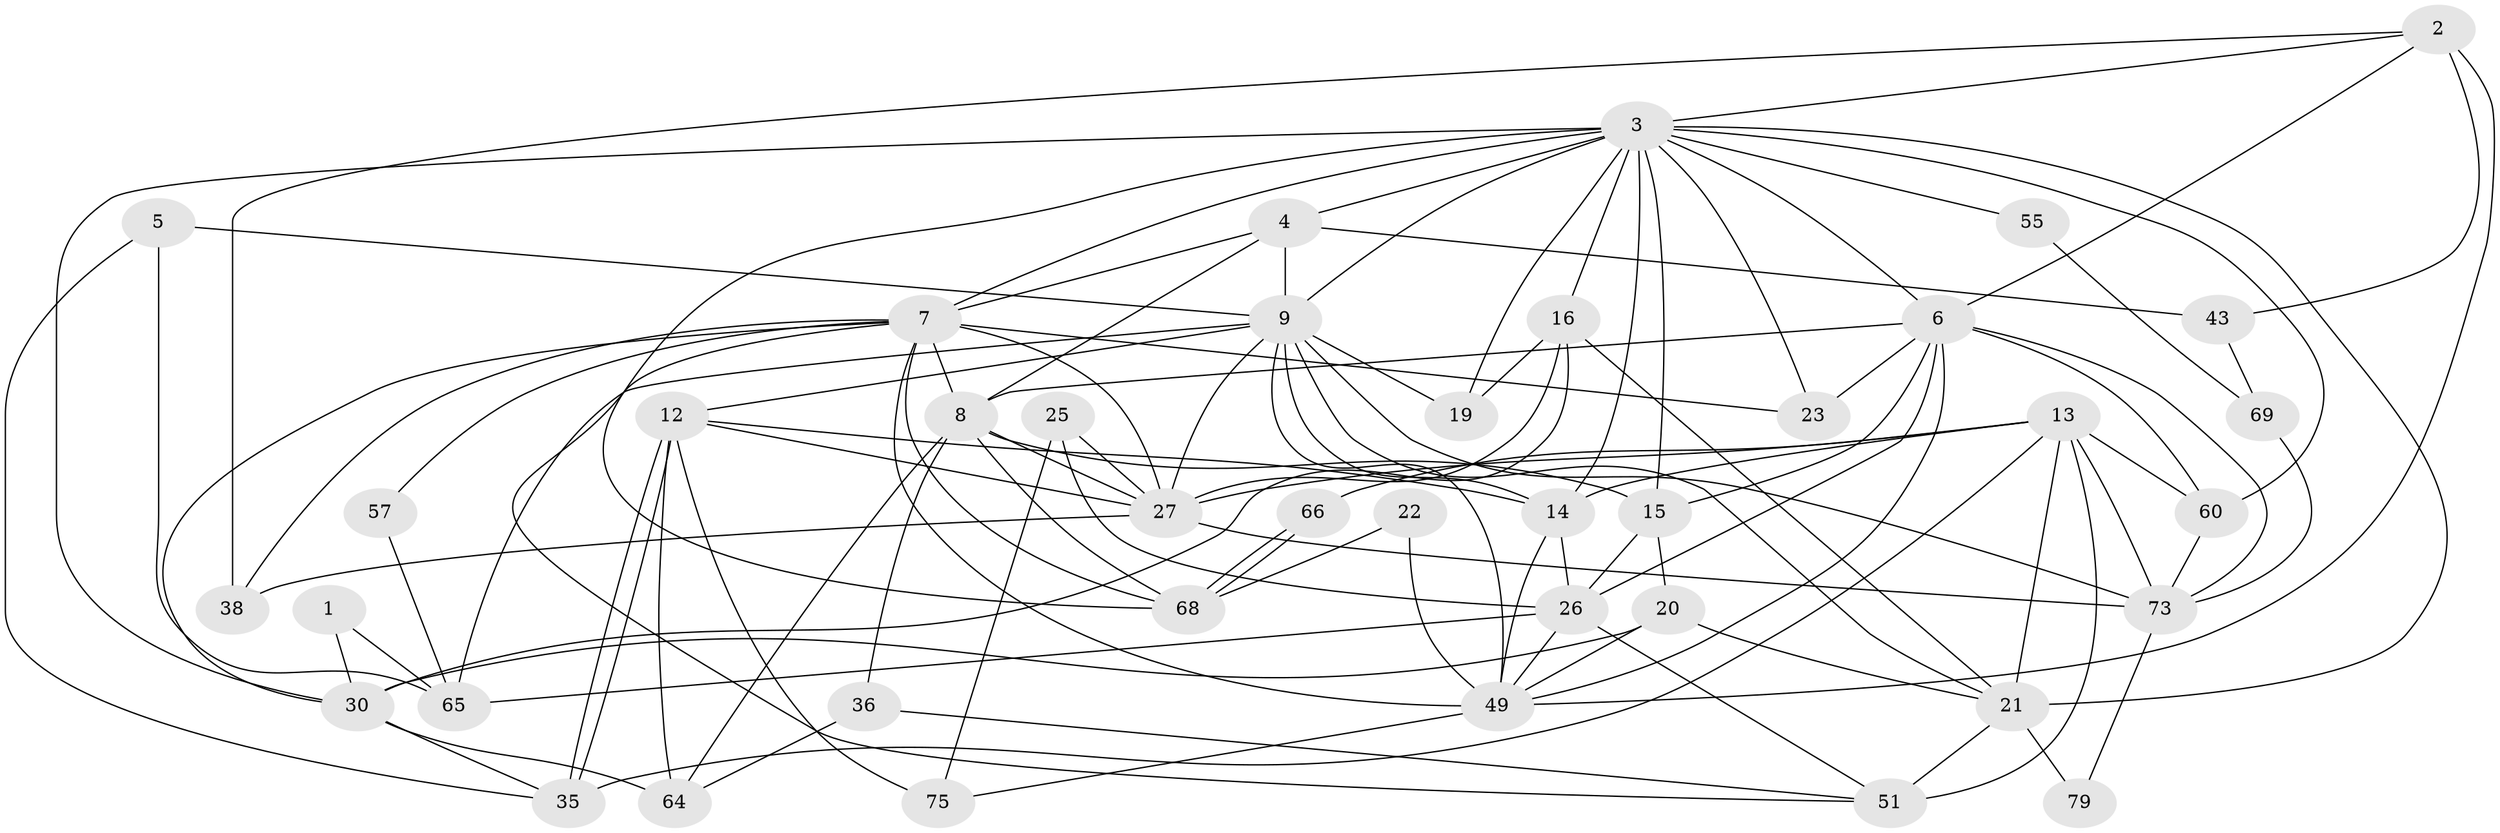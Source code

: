 // original degree distribution, {2: 0.175, 3: 0.2375, 5: 0.2125, 4: 0.2375, 7: 0.0625, 6: 0.0625, 9: 0.0125}
// Generated by graph-tools (version 1.1) at 2025/14/03/09/25 04:14:52]
// undirected, 40 vertices, 107 edges
graph export_dot {
graph [start="1"]
  node [color=gray90,style=filled];
  1;
  2 [super="+29"];
  3 [super="+10+32"];
  4 [super="+31"];
  5;
  6 [super="+54+52"];
  7 [super="+11+71+76"];
  8 [super="+28"];
  9 [super="+24+17+34"];
  12 [super="+37+18"];
  13 [super="+42"];
  14 [super="+50"];
  15 [super="+45+46"];
  16 [super="+80+56"];
  19 [super="+53"];
  20 [super="+47"];
  21 [super="+41+70"];
  22;
  23;
  25;
  26 [super="+48"];
  27 [super="+72+39"];
  30 [super="+59"];
  35 [super="+40"];
  36;
  38;
  43;
  49 [super="+58+78"];
  51;
  55;
  57;
  60;
  64 [super="+77"];
  65;
  66;
  68;
  69;
  73;
  75;
  79;
  1 -- 65;
  1 -- 30;
  2 -- 38;
  2 -- 49;
  2 -- 3;
  2 -- 43;
  2 -- 6;
  3 -- 68;
  3 -- 55;
  3 -- 7;
  3 -- 9;
  3 -- 14;
  3 -- 15;
  3 -- 16 [weight=2];
  3 -- 19;
  3 -- 23;
  3 -- 30;
  3 -- 4;
  3 -- 21 [weight=2];
  3 -- 60;
  3 -- 6;
  4 -- 43 [weight=2];
  4 -- 7 [weight=2];
  4 -- 9;
  4 -- 8;
  5 -- 65;
  5 -- 9;
  5 -- 35;
  6 -- 23;
  6 -- 8;
  6 -- 49;
  6 -- 73;
  6 -- 60;
  6 -- 15;
  6 -- 26;
  7 -- 23;
  7 -- 38;
  7 -- 27;
  7 -- 49;
  7 -- 8;
  7 -- 51;
  7 -- 68;
  7 -- 57;
  7 -- 30;
  8 -- 68;
  8 -- 36;
  8 -- 27;
  8 -- 15;
  8 -- 64;
  9 -- 14 [weight=2];
  9 -- 65;
  9 -- 12;
  9 -- 49;
  9 -- 19;
  9 -- 73;
  9 -- 27;
  9 -- 21;
  12 -- 35;
  12 -- 35;
  12 -- 75;
  12 -- 14;
  12 -- 27;
  12 -- 64;
  13 -- 35;
  13 -- 66;
  13 -- 73;
  13 -- 14;
  13 -- 51;
  13 -- 27;
  13 -- 60;
  13 -- 21;
  14 -- 26 [weight=2];
  14 -- 49;
  15 -- 26;
  15 -- 20;
  16 -- 21;
  16 -- 30;
  16 -- 19;
  16 -- 27 [weight=2];
  20 -- 30 [weight=2];
  20 -- 49;
  20 -- 21;
  21 -- 51 [weight=2];
  21 -- 79;
  22 -- 68;
  22 -- 49;
  25 -- 26;
  25 -- 75;
  25 -- 27;
  26 -- 49;
  26 -- 65;
  26 -- 51;
  27 -- 73;
  27 -- 38;
  30 -- 64;
  30 -- 35;
  36 -- 51;
  36 -- 64;
  43 -- 69;
  49 -- 75;
  55 -- 69;
  57 -- 65;
  60 -- 73;
  66 -- 68;
  66 -- 68;
  69 -- 73;
  73 -- 79;
}
